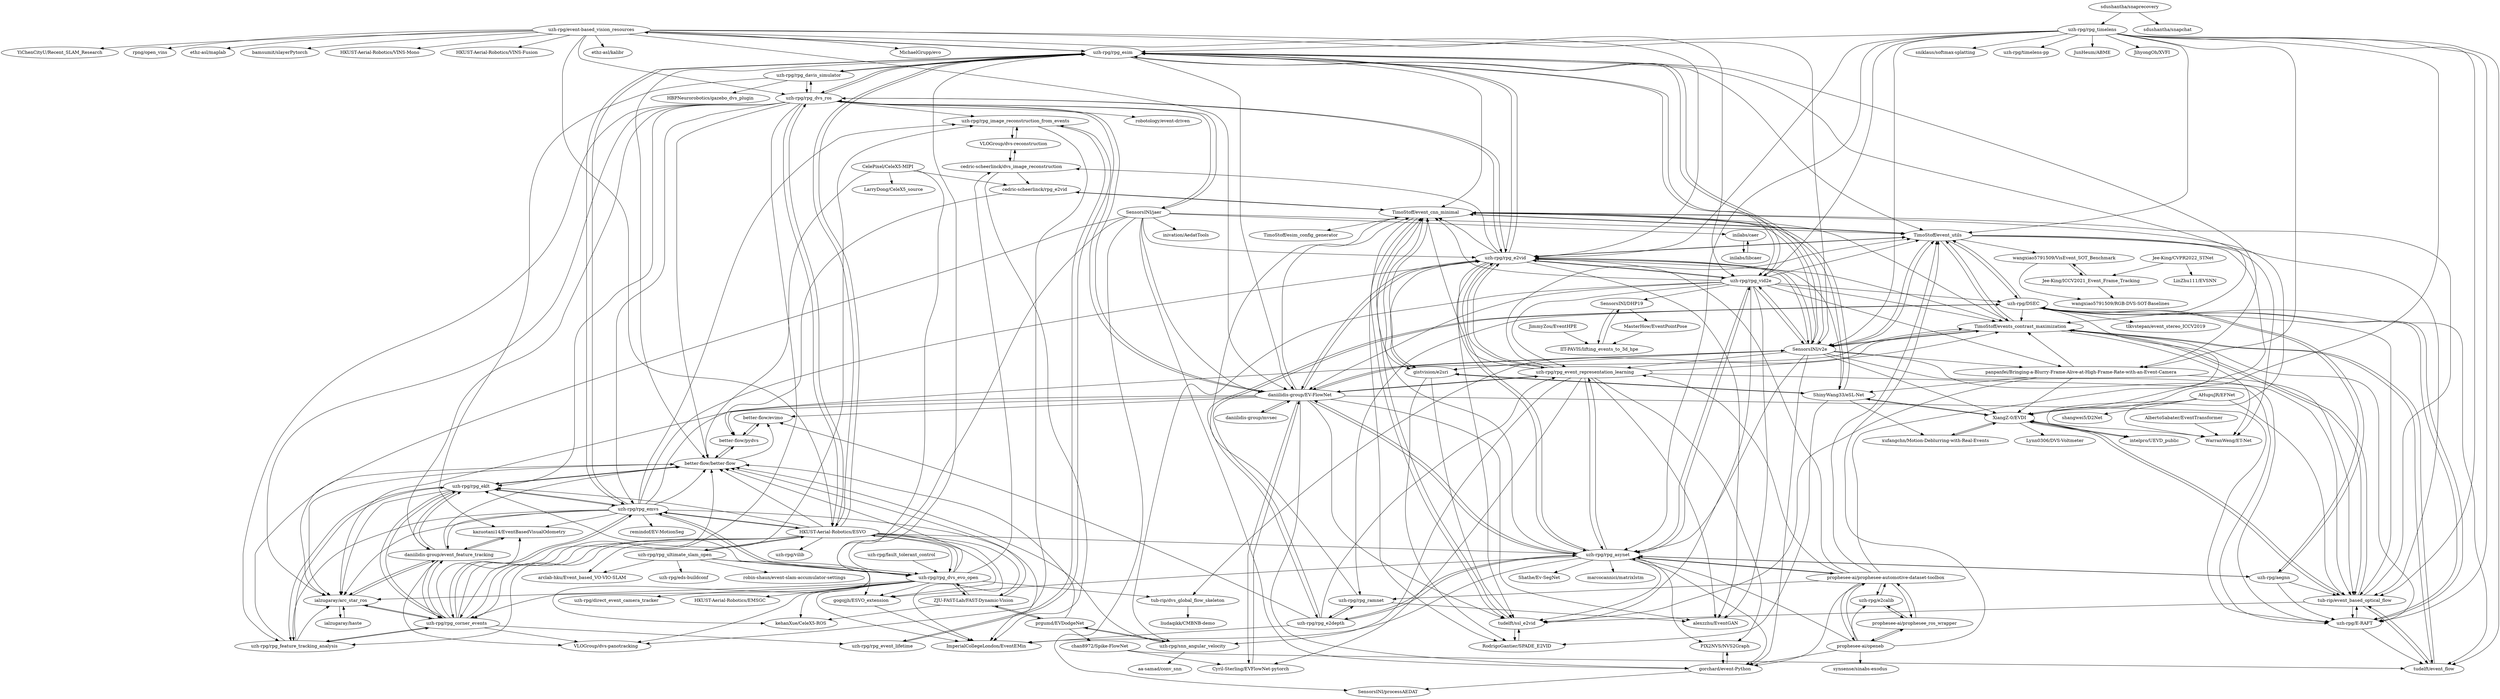 digraph G {
"uzh-rpg/event-based_vision_resources" -> "uzh-rpg/rpg_esim"
"uzh-rpg/event-based_vision_resources" -> "uzh-rpg/rpg_e2vid"
"uzh-rpg/event-based_vision_resources" -> "uzh-rpg/rpg_dvs_ros"
"uzh-rpg/event-based_vision_resources" -> "HKUST-Aerial-Robotics/ESVO"
"uzh-rpg/event-based_vision_resources" -> "ethz-asl/kalibr" ["e"=1]
"uzh-rpg/event-based_vision_resources" -> "uzh-rpg/rpg_vid2e"
"uzh-rpg/event-based_vision_resources" -> "MichaelGrupp/evo" ["e"=1]
"uzh-rpg/event-based_vision_resources" -> "YiChenCityU/Recent_SLAM_Research" ["e"=1]
"uzh-rpg/event-based_vision_resources" -> "rpng/open_vins" ["e"=1]
"uzh-rpg/event-based_vision_resources" -> "ethz-asl/maplab" ["e"=1]
"uzh-rpg/event-based_vision_resources" -> "bamsumit/slayerPytorch" ["e"=1]
"uzh-rpg/event-based_vision_resources" -> "SensorsINI/v2e"
"uzh-rpg/event-based_vision_resources" -> "daniilidis-group/EV-FlowNet"
"uzh-rpg/event-based_vision_resources" -> "HKUST-Aerial-Robotics/VINS-Mono" ["e"=1]
"uzh-rpg/event-based_vision_resources" -> "HKUST-Aerial-Robotics/VINS-Fusion" ["e"=1]
"SensorsINI/v2e" -> "uzh-rpg/rpg_vid2e"
"SensorsINI/v2e" -> "TimoStoff/events_contrast_maximization"
"SensorsINI/v2e" -> "uzh-rpg/rpg_e2vid"
"SensorsINI/v2e" -> "TimoStoff/event_utils"
"SensorsINI/v2e" -> "TimoStoff/event_cnn_minimal"
"SensorsINI/v2e" -> "gorchard/event-Python"
"SensorsINI/v2e" -> "uzh-rpg/rpg_esim"
"SensorsINI/v2e" -> "uzh-rpg/E-RAFT"
"SensorsINI/v2e" -> "uzh-rpg/rpg_asynet"
"SensorsINI/v2e" -> "panpanfei/Bringing-a-Blurry-Frame-Alive-at-High-Frame-Rate-with-an-Event-Camera"
"SensorsINI/v2e" -> "daniilidis-group/EV-FlowNet"
"SensorsINI/v2e" -> "tub-rip/event_based_optical_flow"
"SensorsINI/v2e" -> "XiangZ-0/EVDI"
"SensorsINI/v2e" -> "uzh-rpg/rpg_event_representation_learning"
"SensorsINI/v2e" -> "gistvision/e2sri"
"uzh-rpg/rpg_timelens" -> "uzh-rpg/rpg_vid2e"
"uzh-rpg/rpg_timelens" -> "SensorsINI/v2e"
"uzh-rpg/rpg_timelens" -> "uzh-rpg/rpg_e2vid"
"uzh-rpg/rpg_timelens" -> "sniklaus/softmax-splatting" ["e"=1]
"uzh-rpg/rpg_timelens" -> "uzh-rpg/rpg_esim"
"uzh-rpg/rpg_timelens" -> "TimoStoff/event_utils"
"uzh-rpg/rpg_timelens" -> "tub-rip/event_based_optical_flow"
"uzh-rpg/rpg_timelens" -> "XiangZ-0/EVDI"
"uzh-rpg/rpg_timelens" -> "uzh-rpg/E-RAFT"
"uzh-rpg/rpg_timelens" -> "panpanfei/Bringing-a-Blurry-Frame-Alive-at-High-Frame-Rate-with-an-Event-Camera"
"uzh-rpg/rpg_timelens" -> "uzh-rpg/rpg_asynet"
"uzh-rpg/rpg_timelens" -> "uzh-rpg/timelens-pp"
"uzh-rpg/rpg_timelens" -> "JunHeum/ABME" ["e"=1]
"uzh-rpg/rpg_timelens" -> "JihyongOh/XVFI" ["e"=1]
"uzh-rpg/rpg_timelens" -> "tudelft/event_flow"
"sdushantha/snaprecovery" -> "sdushantha/snapchat"
"sdushantha/snaprecovery" -> "uzh-rpg/rpg_timelens"
"ShinyWang33/eSL-Net" -> "gistvision/e2sri"
"ShinyWang33/eSL-Net" -> "XiangZ-0/EVDI"
"ShinyWang33/eSL-Net" -> "TimoStoff/event_cnn_minimal"
"ShinyWang33/eSL-Net" -> "xufangchn/Motion-Deblurring-with-Real-Events"
"ShinyWang33/eSL-Net" -> "RodrigoGantier/SPADE_E2VID"
"uzh-rpg/fault_tolerant_control" -> "uzh-rpg/rpg_dvs_evo_open"
"uzh-rpg/rpg_asynet" -> "uzh-rpg/rpg_event_representation_learning"
"uzh-rpg/rpg_asynet" -> "daniilidis-group/EV-FlowNet"
"uzh-rpg/rpg_asynet" -> "prophesee-ai/prophesee-automotive-dataset-toolbox"
"uzh-rpg/rpg_asynet" -> "TimoStoff/event_cnn_minimal"
"uzh-rpg/rpg_asynet" -> "uzh-rpg/rpg_e2vid"
"uzh-rpg/rpg_asynet" -> "uzh-rpg/rpg_vid2e"
"uzh-rpg/rpg_asynet" -> "Shathe/Ev-SegNet"
"uzh-rpg/rpg_asynet" -> "uzh-rpg/rpg_e2depth"
"uzh-rpg/rpg_asynet" -> "uzh-rpg/aegnn"
"uzh-rpg/rpg_asynet" -> "ImperialCollegeLondon/EventEMin"
"uzh-rpg/rpg_asynet" -> "PIX2NVS/NVS2Graph"
"uzh-rpg/rpg_asynet" -> "marcocannici/matrixlstm"
"uzh-rpg/rpg_asynet" -> "tudelft/ssl_e2vid"
"uzh-rpg/rpg_asynet" -> "gogojjh/ESVO_extension"
"uzh-rpg/rpg_asynet" -> "gorchard/event-Python"
"AHupuJR/EFNet" -> "XiangZ-0/EVDI"
"AHupuJR/EFNet" -> "intelpro/UEVD_public"
"AHupuJR/EFNet" -> "shangwei5/D2Net"
"AHupuJR/EFNet" -> "tub-rip/event_based_optical_flow"
"Cyril-Sterling/EVFlowNet-pytorch" -> "daniilidis-group/EV-FlowNet"
"XiangZ-0/EVDI" -> "intelpro/UEVD_public"
"XiangZ-0/EVDI" -> "xufangchn/Motion-Deblurring-with-Real-Events"
"XiangZ-0/EVDI" -> "tub-rip/event_based_optical_flow"
"XiangZ-0/EVDI" -> "Lynn0306/DVS-Voltmeter"
"XiangZ-0/EVDI" -> "ShinyWang33/eSL-Net"
"XiangZ-0/EVDI" -> "WarranWeng/ET-Net"
"intelpro/UEVD_public" -> "XiangZ-0/EVDI"
"tub-rip/event_based_optical_flow" -> "XiangZ-0/EVDI"
"tub-rip/event_based_optical_flow" -> "TimoStoff/events_contrast_maximization"
"tub-rip/event_based_optical_flow" -> "uzh-rpg/E-RAFT"
"tub-rip/event_based_optical_flow" -> "tudelft/event_flow"
"tub-rip/event_based_optical_flow" -> "TimoStoff/event_cnn_minimal"
"tub-rip/event_based_optical_flow" -> "tudelft/ssl_e2vid"
"HKUST-Aerial-Robotics/ESVO" -> "uzh-rpg/rpg_dvs_evo_open"
"HKUST-Aerial-Robotics/ESVO" -> "uzh-rpg/rpg_emvs"
"HKUST-Aerial-Robotics/ESVO" -> "better-flow/better-flow"
"HKUST-Aerial-Robotics/ESVO" -> "uzh-rpg/rpg_eklt"
"HKUST-Aerial-Robotics/ESVO" -> "uzh-rpg/rpg_ultimate_slam_open"
"HKUST-Aerial-Robotics/ESVO" -> "gogojjh/ESVO_extension"
"HKUST-Aerial-Robotics/ESVO" -> "uzh-rpg/rpg_dvs_ros"
"HKUST-Aerial-Robotics/ESVO" -> "uzh-rpg/rpg_corner_events"
"HKUST-Aerial-Robotics/ESVO" -> "uzh-rpg/rpg_esim"
"HKUST-Aerial-Robotics/ESVO" -> "ImperialCollegeLondon/EventEMin"
"HKUST-Aerial-Robotics/ESVO" -> "arclab-hku/Event_based_VO-VIO-SLAM"
"HKUST-Aerial-Robotics/ESVO" -> "uzh-rpg/rpg_asynet"
"HKUST-Aerial-Robotics/ESVO" -> "ZJU-FAST-Lab/FAST-Dynamic-Vision"
"HKUST-Aerial-Robotics/ESVO" -> "uzh-rpg/rpg_feature_tracking_analysis"
"HKUST-Aerial-Robotics/ESVO" -> "uzh-rpg/vilib" ["e"=1]
"prgumd/EVDodgeNet" -> "ZJU-FAST-Lab/FAST-Dynamic-Vision"
"prgumd/EVDodgeNet" -> "uzh-rpg/snn_angular_velocity"
"prgumd/EVDodgeNet" -> "better-flow/better-flow"
"prgumd/EVDodgeNet" -> "chan8972/Spike-FlowNet"
"uzh-rpg/rpg_ultimate_slam_open" -> "HKUST-Aerial-Robotics/ESVO"
"uzh-rpg/rpg_ultimate_slam_open" -> "robin-shaun/event-slam-accumulator-settings"
"uzh-rpg/rpg_ultimate_slam_open" -> "uzh-rpg/rpg_dvs_evo_open"
"uzh-rpg/rpg_ultimate_slam_open" -> "arclab-hku/Event_based_VO-VIO-SLAM"
"uzh-rpg/rpg_ultimate_slam_open" -> "uzh-rpg/eds-buildconf"
"uzh-rpg/rpg_ultimate_slam_open" -> "gogojjh/ESVO_extension"
"uzh-rpg/rpg_dvs_ros" -> "uzh-rpg/rpg_esim"
"uzh-rpg/rpg_dvs_ros" -> "uzh-rpg/rpg_davis_simulator"
"uzh-rpg/rpg_dvs_ros" -> "daniilidis-group/EV-FlowNet"
"uzh-rpg/rpg_dvs_ros" -> "uzh-rpg/rpg_e2vid"
"uzh-rpg/rpg_dvs_ros" -> "SensorsINI/jaer"
"uzh-rpg/rpg_dvs_ros" -> "uzh-rpg/rpg_corner_events"
"uzh-rpg/rpg_dvs_ros" -> "uzh-rpg/rpg_feature_tracking_analysis"
"uzh-rpg/rpg_dvs_ros" -> "HKUST-Aerial-Robotics/ESVO"
"uzh-rpg/rpg_dvs_ros" -> "ialzugaray/arc_star_ros"
"uzh-rpg/rpg_dvs_ros" -> "uzh-rpg/rpg_emvs"
"uzh-rpg/rpg_dvs_ros" -> "daniilidis-group/event_feature_tracking"
"uzh-rpg/rpg_dvs_ros" -> "robotology/event-driven"
"uzh-rpg/rpg_dvs_ros" -> "uzh-rpg/rpg_eklt"
"uzh-rpg/rpg_dvs_ros" -> "better-flow/better-flow"
"uzh-rpg/rpg_dvs_ros" -> "uzh-rpg/rpg_image_reconstruction_from_events"
"better-flow/pydvs" -> "better-flow/better-flow"
"better-flow/pydvs" -> "better-flow/evimo"
"better-flow/better-flow" -> "better-flow/pydvs"
"better-flow/better-flow" -> "ialzugaray/arc_star_ros"
"better-flow/better-flow" -> "better-flow/evimo"
"better-flow/better-flow" -> "uzh-rpg/rpg_eklt"
"uzh-rpg/rpg_dvs_evo_open" -> "HKUST-Aerial-Robotics/ESVO"
"uzh-rpg/rpg_dvs_evo_open" -> "better-flow/better-flow"
"uzh-rpg/rpg_dvs_evo_open" -> "gogojjh/ESVO_extension"
"uzh-rpg/rpg_dvs_evo_open" -> "ImperialCollegeLondon/EventEMin"
"uzh-rpg/rpg_dvs_evo_open" -> "ZJU-FAST-Lab/FAST-Dynamic-Vision"
"uzh-rpg/rpg_dvs_evo_open" -> "uzh-rpg/rpg_emvs"
"uzh-rpg/rpg_dvs_evo_open" -> "kehanXue/CeleX5-ROS"
"uzh-rpg/rpg_dvs_evo_open" -> "uzh-rpg/rpg_eklt"
"uzh-rpg/rpg_dvs_evo_open" -> "HKUST-Aerial-Robotics/EMSGC"
"uzh-rpg/rpg_dvs_evo_open" -> "uzh-rpg/direct_event_camera_tracker"
"uzh-rpg/rpg_dvs_evo_open" -> "tub-rip/dvs_global_flow_skeleton"
"uzh-rpg/rpg_dvs_evo_open" -> "ialzugaray/arc_star_ros"
"uzh-rpg/rpg_dvs_evo_open" -> "VLOGroup/dvs-panotracking"
"uzh-rpg/rpg_dvs_evo_open" -> "cedric-scheerlinck/dvs_image_reconstruction"
"tudelft/ssl_e2vid" -> "RodrigoGantier/SPADE_E2VID"
"tudelft/ssl_e2vid" -> "TimoStoff/event_cnn_minimal"
"uzh-rpg/rpg_e2vid" -> "uzh-rpg/rpg_esim"
"uzh-rpg/rpg_e2vid" -> "uzh-rpg/rpg_vid2e"
"uzh-rpg/rpg_e2vid" -> "SensorsINI/v2e"
"uzh-rpg/rpg_e2vid" -> "TimoStoff/event_cnn_minimal"
"uzh-rpg/rpg_e2vid" -> "daniilidis-group/EV-FlowNet"
"uzh-rpg/rpg_e2vid" -> "uzh-rpg/rpg_event_representation_learning"
"uzh-rpg/rpg_e2vid" -> "uzh-rpg/rpg_asynet"
"uzh-rpg/rpg_e2vid" -> "TimoStoff/event_utils"
"uzh-rpg/rpg_e2vid" -> "uzh-rpg/rpg_dvs_ros"
"uzh-rpg/rpg_e2vid" -> "gistvision/e2sri"
"uzh-rpg/rpg_e2vid" -> "ShinyWang33/eSL-Net"
"uzh-rpg/rpg_e2vid" -> "cedric-scheerlinck/dvs_image_reconstruction"
"uzh-rpg/rpg_e2vid" -> "alexzzhu/EventGAN"
"uzh-rpg/rpg_e2vid" -> "TimoStoff/events_contrast_maximization"
"uzh-rpg/rpg_e2vid" -> "tudelft/ssl_e2vid"
"ialzugaray/arc_star_ros" -> "uzh-rpg/rpg_corner_events"
"ialzugaray/arc_star_ros" -> "ialzugaray/haste"
"ialzugaray/arc_star_ros" -> "daniilidis-group/event_feature_tracking"
"uzh-rpg/rpg_corner_events" -> "ialzugaray/arc_star_ros"
"uzh-rpg/rpg_corner_events" -> "daniilidis-group/event_feature_tracking"
"uzh-rpg/rpg_corner_events" -> "uzh-rpg/rpg_feature_tracking_analysis"
"uzh-rpg/rpg_corner_events" -> "better-flow/better-flow"
"uzh-rpg/rpg_corner_events" -> "uzh-rpg/rpg_event_lifetime"
"uzh-rpg/rpg_corner_events" -> "uzh-rpg/rpg_emvs"
"uzh-rpg/rpg_corner_events" -> "VLOGroup/dvs-panotracking"
"uzh-rpg/rpg_corner_events" -> "uzh-rpg/rpg_eklt"
"uzh-rpg/rpg_corner_events" -> "uzh-rpg/rpg_image_reconstruction_from_events"
"uzh-rpg/rpg_corner_events" -> "kazuotani14/EventBasedVisualOdometry"
"uzh-rpg/rpg_esim" -> "uzh-rpg/rpg_e2vid"
"uzh-rpg/rpg_esim" -> "uzh-rpg/rpg_vid2e"
"uzh-rpg/rpg_esim" -> "uzh-rpg/rpg_dvs_ros"
"uzh-rpg/rpg_esim" -> "uzh-rpg/event-based_vision_resources"
"uzh-rpg/rpg_esim" -> "uzh-rpg/rpg_emvs"
"uzh-rpg/rpg_esim" -> "SensorsINI/v2e"
"uzh-rpg/rpg_esim" -> "daniilidis-group/EV-FlowNet"
"uzh-rpg/rpg_esim" -> "uzh-rpg/rpg_davis_simulator"
"uzh-rpg/rpg_esim" -> "TimoStoff/event_cnn_minimal"
"uzh-rpg/rpg_esim" -> "HKUST-Aerial-Robotics/ESVO"
"uzh-rpg/rpg_esim" -> "better-flow/better-flow"
"uzh-rpg/rpg_esim" -> "TimoStoff/event_utils"
"uzh-rpg/rpg_esim" -> "TimoStoff/events_contrast_maximization"
"uzh-rpg/rpg_esim" -> "panpanfei/Bringing-a-Blurry-Frame-Alive-at-High-Frame-Rate-with-an-Event-Camera"
"uzh-rpg/rpg_esim" -> "uzh-rpg/rpg_dvs_evo_open"
"TimoStoff/events_contrast_maximization" -> "TimoStoff/event_utils"
"TimoStoff/events_contrast_maximization" -> "tub-rip/event_based_optical_flow"
"TimoStoff/events_contrast_maximization" -> "WarranWeng/ET-Net"
"TimoStoff/events_contrast_maximization" -> "TimoStoff/event_cnn_minimal"
"TimoStoff/events_contrast_maximization" -> "tudelft/event_flow"
"TimoStoff/events_contrast_maximization" -> "tub-rip/dvs_global_flow_skeleton"
"TimoStoff/events_contrast_maximization" -> "SensorsINI/v2e"
"TimoStoff/events_contrast_maximization" -> "uzh-rpg/E-RAFT"
"chan8972/Spike-FlowNet" -> "tudelft/event_flow"
"chan8972/Spike-FlowNet" -> "Cyril-Sterling/EVFlowNet-pytorch"
"daniilidis-group/event_feature_tracking" -> "ialzugaray/arc_star_ros"
"daniilidis-group/event_feature_tracking" -> "uzh-rpg/rpg_corner_events"
"daniilidis-group/event_feature_tracking" -> "VLOGroup/dvs-panotracking"
"daniilidis-group/event_feature_tracking" -> "kazuotani14/EventBasedVisualOdometry"
"daniilidis-group/event_feature_tracking" -> "uzh-rpg/rpg_eklt"
"daniilidis-group/event_feature_tracking" -> "better-flow/better-flow"
"uzh-rpg/DSEC" -> "uzh-rpg/E-RAFT"
"uzh-rpg/DSEC" -> "TimoStoff/event_utils"
"uzh-rpg/DSEC" -> "TimoStoff/events_contrast_maximization"
"uzh-rpg/DSEC" -> "uzh-rpg/rpg_ramnet"
"uzh-rpg/DSEC" -> "tudelft/event_flow"
"uzh-rpg/DSEC" -> "uzh-rpg/rpg_e2depth"
"uzh-rpg/DSEC" -> "tub-rip/event_based_optical_flow"
"uzh-rpg/DSEC" -> "uzh-rpg/aegnn"
"uzh-rpg/DSEC" -> "tlkvstepan/event_stereo_ICCV2019"
"uzh-rpg/rpg_e2depth" -> "uzh-rpg/rpg_ramnet"
"uzh-rpg/rpg_e2depth" -> "uzh-rpg/rpg_asynet"
"uzh-rpg/rpg_e2depth" -> "uzh-rpg/DSEC"
"uzh-rpg/rpg_e2depth" -> "ImperialCollegeLondon/EventEMin"
"uzh-rpg/rpg_e2depth" -> "uzh-rpg/rpg_event_representation_learning"
"uzh-rpg/rpg_e2depth" -> "better-flow/evimo"
"uzh-rpg/rpg_feature_tracking_analysis" -> "uzh-rpg/rpg_eklt"
"uzh-rpg/rpg_feature_tracking_analysis" -> "ialzugaray/arc_star_ros"
"uzh-rpg/rpg_feature_tracking_analysis" -> "uzh-rpg/rpg_corner_events"
"uzh-rpg/rpg_feature_tracking_analysis" -> "better-flow/better-flow"
"uzh-rpg/rpg_image_reconstruction_from_events" -> "uzh-rpg/rpg_event_lifetime"
"uzh-rpg/rpg_image_reconstruction_from_events" -> "VLOGroup/dvs-reconstruction"
"uzh-rpg/rpg_image_reconstruction_from_events" -> "VLOGroup/dvs-panotracking"
"SensorsINI/jaer" -> "gorchard/event-Python"
"SensorsINI/jaer" -> "uzh-rpg/rpg_dvs_ros"
"SensorsINI/jaer" -> "daniilidis-group/EV-FlowNet"
"SensorsINI/jaer" -> "TimoStoff/event_utils"
"SensorsINI/jaer" -> "uzh-rpg/rpg_corner_events"
"SensorsINI/jaer" -> "uzh-rpg/rpg_e2vid"
"SensorsINI/jaer" -> "SensorsINI/processAEDAT"
"SensorsINI/jaer" -> "inivation/AedatTools"
"SensorsINI/jaer" -> "ialzugaray/arc_star_ros"
"SensorsINI/jaer" -> "inilabs/caer"
"cedric-scheerlinck/dvs_image_reconstruction" -> "VLOGroup/dvs-reconstruction"
"cedric-scheerlinck/dvs_image_reconstruction" -> "ImperialCollegeLondon/EventEMin"
"cedric-scheerlinck/dvs_image_reconstruction" -> "cedric-scheerlinck/rpg_e2vid"
"cedric-scheerlinck/rpg_e2vid" -> "TimoStoff/event_cnn_minimal"
"cedric-scheerlinck/rpg_e2vid" -> "better-flow/pydvs"
"daniilidis-group/EV-FlowNet" -> "daniilidis-group/mvsec"
"daniilidis-group/EV-FlowNet" -> "Cyril-Sterling/EVFlowNet-pytorch"
"daniilidis-group/EV-FlowNet" -> "uzh-rpg/rpg_event_representation_learning"
"daniilidis-group/EV-FlowNet" -> "uzh-rpg/rpg_asynet"
"daniilidis-group/EV-FlowNet" -> "uzh-rpg/rpg_e2vid"
"daniilidis-group/EV-FlowNet" -> "uzh-rpg/E-RAFT"
"daniilidis-group/EV-FlowNet" -> "gorchard/event-Python"
"daniilidis-group/EV-FlowNet" -> "TimoStoff/event_cnn_minimal"
"daniilidis-group/EV-FlowNet" -> "ialzugaray/arc_star_ros"
"daniilidis-group/EV-FlowNet" -> "uzh-rpg/rpg_dvs_ros"
"daniilidis-group/EV-FlowNet" -> "better-flow/pydvs"
"daniilidis-group/EV-FlowNet" -> "better-flow/evimo"
"daniilidis-group/EV-FlowNet" -> "tudelft/ssl_e2vid"
"daniilidis-group/EV-FlowNet" -> "alexzzhu/EventGAN"
"daniilidis-group/EV-FlowNet" -> "SensorsINI/v2e"
"gistvision/e2sri" -> "ShinyWang33/eSL-Net"
"gistvision/e2sri" -> "TimoStoff/event_cnn_minimal"
"gistvision/e2sri" -> "RodrigoGantier/SPADE_E2VID"
"gistvision/e2sri" -> "tudelft/ssl_e2vid"
"gorchard/event-Python" -> "PIX2NVS/NVS2Graph"
"gorchard/event-Python" -> "SensorsINI/processAEDAT"
"prophesee-ai/prophesee-automotive-dataset-toolbox" -> "uzh-rpg/rpg_asynet"
"prophesee-ai/prophesee-automotive-dataset-toolbox" -> "prophesee-ai/openeb"
"prophesee-ai/prophesee-automotive-dataset-toolbox" -> "gorchard/event-Python"
"prophesee-ai/prophesee-automotive-dataset-toolbox" -> "uzh-rpg/rpg_event_representation_learning"
"prophesee-ai/prophesee-automotive-dataset-toolbox" -> "prophesee-ai/prophesee_ros_wrapper"
"prophesee-ai/prophesee-automotive-dataset-toolbox" -> "uzh-rpg/e2calib"
"prophesee-ai/prophesee-automotive-dataset-toolbox" -> "uzh-rpg/DSEC"
"prophesee-ai/prophesee-automotive-dataset-toolbox" -> "uzh-rpg/rpg_ramnet"
"prophesee-ai/prophesee-automotive-dataset-toolbox" -> "uzh-rpg/rpg_e2vid"
"prophesee-ai/prophesee-automotive-dataset-toolbox" -> "TimoStoff/event_utils"
"uzh-rpg/rpg_ramnet" -> "uzh-rpg/rpg_e2depth"
"uzh-rpg/rpg_ramnet" -> "alexzzhu/EventGAN"
"uzh-rpg/rpg_ramnet" -> "TimoStoff/event_cnn_minimal"
"Jee-King/CVPR2022_STNet" -> "Jee-King/ICCV2021_Event_Frame_Tracking"
"Jee-King/CVPR2022_STNet" -> "LinZhu111/EVSNN"
"PIX2NVS/NVS2Graph" -> "gorchard/event-Python"
"TimoStoff/event_cnn_minimal" -> "gistvision/e2sri"
"TimoStoff/event_cnn_minimal" -> "RodrigoGantier/SPADE_E2VID"
"TimoStoff/event_cnn_minimal" -> "TimoStoff/esim_config_generator"
"TimoStoff/event_cnn_minimal" -> "tudelft/ssl_e2vid"
"TimoStoff/event_cnn_minimal" -> "cedric-scheerlinck/rpg_e2vid"
"TimoStoff/event_cnn_minimal" -> "TimoStoff/event_utils"
"TimoStoff/event_cnn_minimal" -> "ShinyWang33/eSL-Net"
"TimoStoff/event_cnn_minimal" -> "WarranWeng/ET-Net"
"prophesee-ai/openeb" -> "prophesee-ai/prophesee-automotive-dataset-toolbox"
"prophesee-ai/openeb" -> "prophesee-ai/prophesee_ros_wrapper"
"prophesee-ai/openeb" -> "TimoStoff/event_utils"
"prophesee-ai/openeb" -> "gorchard/event-Python"
"prophesee-ai/openeb" -> "synsense/sinabs-exodus" ["e"=1]
"prophesee-ai/openeb" -> "uzh-rpg/e2calib"
"prophesee-ai/openeb" -> "uzh-rpg/rpg_asynet"
"tudelft/event_flow" -> "TimoStoff/events_contrast_maximization"
"tudelft/event_flow" -> "tub-rip/event_based_optical_flow"
"uzh-rpg/e2calib" -> "prophesee-ai/prophesee_ros_wrapper"
"uzh-rpg/e2calib" -> "prophesee-ai/prophesee-automotive-dataset-toolbox"
"uzh-rpg/rpg_event_representation_learning" -> "uzh-rpg/rpg_asynet"
"uzh-rpg/rpg_event_representation_learning" -> "daniilidis-group/EV-FlowNet"
"uzh-rpg/rpg_event_representation_learning" -> "uzh-rpg/rpg_e2vid"
"uzh-rpg/rpg_event_representation_learning" -> "TimoStoff/events_contrast_maximization"
"uzh-rpg/rpg_event_representation_learning" -> "PIX2NVS/NVS2Graph"
"uzh-rpg/rpg_event_representation_learning" -> "alexzzhu/EventGAN"
"uzh-rpg/rpg_event_representation_learning" -> "TimoStoff/event_utils"
"uzh-rpg/rpg_event_representation_learning" -> "Cyril-Sterling/EVFlowNet-pytorch"
"uzh-rpg/rpg_event_representation_learning" -> "uzh-rpg/E-RAFT"
"uzh-rpg/rpg_event_representation_learning" -> "TimoStoff/event_cnn_minimal"
"uzh-rpg/rpg_event_representation_learning" -> "uzh-rpg/snn_angular_velocity"
"uzh-rpg/rpg_vid2e" -> "uzh-rpg/rpg_e2vid"
"uzh-rpg/rpg_vid2e" -> "uzh-rpg/rpg_esim"
"uzh-rpg/rpg_vid2e" -> "SensorsINI/v2e"
"uzh-rpg/rpg_vid2e" -> "uzh-rpg/rpg_asynet"
"uzh-rpg/rpg_vid2e" -> "TimoStoff/event_cnn_minimal"
"uzh-rpg/rpg_vid2e" -> "uzh-rpg/rpg_event_representation_learning"
"uzh-rpg/rpg_vid2e" -> "TimoStoff/events_contrast_maximization"
"uzh-rpg/rpg_vid2e" -> "alexzzhu/EventGAN"
"uzh-rpg/rpg_vid2e" -> "TimoStoff/event_utils"
"uzh-rpg/rpg_vid2e" -> "panpanfei/Bringing-a-Blurry-Frame-Alive-at-High-Frame-Rate-with-an-Event-Camera"
"uzh-rpg/rpg_vid2e" -> "uzh-rpg/DSEC"
"uzh-rpg/rpg_vid2e" -> "uzh-rpg/snn_angular_velocity"
"uzh-rpg/rpg_vid2e" -> "daniilidis-group/EV-FlowNet"
"uzh-rpg/rpg_vid2e" -> "SensorsINI/DHP19"
"uzh-rpg/rpg_vid2e" -> "tudelft/ssl_e2vid"
"ZJU-FAST-Lab/FAST-Dynamic-Vision" -> "better-flow/better-flow"
"ZJU-FAST-Lab/FAST-Dynamic-Vision" -> "kehanXue/CeleX5-ROS"
"ZJU-FAST-Lab/FAST-Dynamic-Vision" -> "prgumd/EVDodgeNet"
"ZJU-FAST-Lab/FAST-Dynamic-Vision" -> "uzh-rpg/rpg_dvs_evo_open"
"CelePixel/CeleX5-MIPI" -> "kehanXue/CeleX5-ROS"
"CelePixel/CeleX5-MIPI" -> "LarryDong/CeleX5_source"
"CelePixel/CeleX5-MIPI" -> "cedric-scheerlinck/rpg_e2vid"
"CelePixel/CeleX5-MIPI" -> "better-flow/better-flow"
"IIT-PAVIS/lifting_events_to_3d_hpe" -> "SensorsINI/DHP19"
"SensorsINI/DHP19" -> "IIT-PAVIS/lifting_events_to_3d_hpe"
"SensorsINI/DHP19" -> "MasterHow/EventPointPose"
"TimoStoff/event_utils" -> "TimoStoff/events_contrast_maximization"
"TimoStoff/event_utils" -> "TimoStoff/event_cnn_minimal"
"TimoStoff/event_utils" -> "tub-rip/event_based_optical_flow"
"TimoStoff/event_utils" -> "uzh-rpg/DSEC"
"TimoStoff/event_utils" -> "SensorsINI/v2e"
"TimoStoff/event_utils" -> "WarranWeng/ET-Net"
"TimoStoff/event_utils" -> "wangxiao5791509/VisEvent_SOT_Benchmark"
"TimoStoff/event_utils" -> "uzh-rpg/rpg_e2vid"
"TimoStoff/event_utils" -> "XiangZ-0/EVDI"
"ialzugaray/haste" -> "ialzugaray/arc_star_ros"
"uzh-rpg/aegnn" -> "uzh-rpg/E-RAFT"
"uzh-rpg/aegnn" -> "uzh-rpg/rpg_asynet"
"uzh-rpg/aegnn" -> "tub-rip/event_based_optical_flow"
"uzh-rpg/aegnn" -> "uzh-rpg/DSEC"
"xufangchn/Motion-Deblurring-with-Real-Events" -> "XiangZ-0/EVDI"
"uzh-rpg/rpg_davis_simulator" -> "uzh-rpg/rpg_dvs_ros"
"uzh-rpg/rpg_davis_simulator" -> "kazuotani14/EventBasedVisualOdometry"
"uzh-rpg/rpg_davis_simulator" -> "uzh-rpg/rpg_esim"
"uzh-rpg/rpg_davis_simulator" -> "HBPNeurorobotics/gazebo_dvs_plugin"
"uzh-rpg/rpg_eklt" -> "uzh-rpg/rpg_feature_tracking_analysis"
"uzh-rpg/rpg_eklt" -> "uzh-rpg/rpg_emvs"
"uzh-rpg/rpg_eklt" -> "ialzugaray/arc_star_ros"
"uzh-rpg/rpg_eklt" -> "better-flow/better-flow"
"uzh-rpg/rpg_eklt" -> "uzh-rpg/rpg_corner_events"
"uzh-rpg/rpg_eklt" -> "daniilidis-group/event_feature_tracking"
"better-flow/evimo" -> "better-flow/pydvs"
"panpanfei/Bringing-a-Blurry-Frame-Alive-at-High-Frame-Rate-with-an-Event-Camera" -> "TimoStoff/events_contrast_maximization"
"panpanfei/Bringing-a-Blurry-Frame-Alive-at-High-Frame-Rate-with-an-Event-Camera" -> "tub-rip/event_based_optical_flow"
"panpanfei/Bringing-a-Blurry-Frame-Alive-at-High-Frame-Rate-with-an-Event-Camera" -> "ShinyWang33/eSL-Net"
"panpanfei/Bringing-a-Blurry-Frame-Alive-at-High-Frame-Rate-with-an-Event-Camera" -> "XiangZ-0/EVDI"
"panpanfei/Bringing-a-Blurry-Frame-Alive-at-High-Frame-Rate-with-an-Event-Camera" -> "tudelft/ssl_e2vid"
"uzh-rpg/rpg_emvs" -> "uzh-rpg/rpg_eklt"
"uzh-rpg/rpg_emvs" -> "uzh-rpg/rpg_corner_events"
"uzh-rpg/rpg_emvs" -> "ialzugaray/arc_star_ros"
"uzh-rpg/rpg_emvs" -> "ImperialCollegeLondon/EventEMin"
"uzh-rpg/rpg_emvs" -> "kazuotani14/EventBasedVisualOdometry"
"uzh-rpg/rpg_emvs" -> "better-flow/better-flow"
"uzh-rpg/rpg_emvs" -> "remindof/EV-MotionSeg"
"uzh-rpg/rpg_emvs" -> "uzh-rpg/rpg_esim"
"uzh-rpg/rpg_emvs" -> "uzh-rpg/rpg_dvs_evo_open"
"uzh-rpg/rpg_emvs" -> "uzh-rpg/rpg_feature_tracking_analysis"
"uzh-rpg/rpg_emvs" -> "HKUST-Aerial-Robotics/ESVO"
"uzh-rpg/rpg_emvs" -> "uzh-rpg/rpg_image_reconstruction_from_events"
"uzh-rpg/rpg_emvs" -> "TimoStoff/events_contrast_maximization"
"uzh-rpg/rpg_emvs" -> "daniilidis-group/event_feature_tracking"
"uzh-rpg/rpg_emvs" -> "uzh-rpg/rpg_e2vid"
"prophesee-ai/prophesee_ros_wrapper" -> "uzh-rpg/e2calib"
"prophesee-ai/prophesee_ros_wrapper" -> "prophesee-ai/prophesee-automotive-dataset-toolbox"
"prophesee-ai/prophesee_ros_wrapper" -> "prophesee-ai/openeb"
"JimmyZou/EventHPE" -> "IIT-PAVIS/lifting_events_to_3d_hpe"
"uzh-rpg/E-RAFT" -> "tub-rip/event_based_optical_flow"
"uzh-rpg/E-RAFT" -> "uzh-rpg/DSEC"
"uzh-rpg/E-RAFT" -> "tudelft/event_flow"
"Jee-King/ICCV2021_Event_Frame_Tracking" -> "wangxiao5791509/RGB-DVS-SOT-Baselines"
"Jee-King/ICCV2021_Event_Frame_Tracking" -> "wangxiao5791509/VisEvent_SOT_Benchmark"
"uzh-rpg/rpg_event_lifetime" -> "uzh-rpg/rpg_image_reconstruction_from_events"
"wangxiao5791509/VisEvent_SOT_Benchmark" -> "Jee-King/ICCV2021_Event_Frame_Tracking"
"wangxiao5791509/VisEvent_SOT_Benchmark" -> "wangxiao5791509/RGB-DVS-SOT-Baselines"
"RodrigoGantier/SPADE_E2VID" -> "tudelft/ssl_e2vid"
"VLOGroup/dvs-reconstruction" -> "cedric-scheerlinck/dvs_image_reconstruction"
"VLOGroup/dvs-reconstruction" -> "uzh-rpg/rpg_image_reconstruction_from_events"
"gogojjh/ESVO_extension" -> "ImperialCollegeLondon/EventEMin"
"kazuotani14/EventBasedVisualOdometry" -> "daniilidis-group/event_feature_tracking"
"uzh-rpg/snn_angular_velocity" -> "better-flow/better-flow"
"uzh-rpg/snn_angular_velocity" -> "prgumd/EVDodgeNet"
"uzh-rpg/snn_angular_velocity" -> "aa-samad/conv_snn" ["e"=1]
"MasterHow/EventPointPose" -> "IIT-PAVIS/lifting_events_to_3d_hpe"
"daniilidis-group/mvsec" -> "daniilidis-group/EV-FlowNet"
"AlbertoSabater/EventTransformer" -> "WarranWeng/ET-Net"
"tub-rip/dvs_global_flow_skeleton" -> "liudaqikk/CMBNB-demo"
"inilabs/caer" -> "inilabs/libcaer"
"inilabs/libcaer" -> "inilabs/caer"
"uzh-rpg/event-based_vision_resources" ["l"="30.84,42.365"]
"uzh-rpg/rpg_esim" ["l"="30.905,42.375"]
"uzh-rpg/rpg_e2vid" ["l"="30.891,42.375"]
"uzh-rpg/rpg_dvs_ros" ["l"="30.932,42.363"]
"HKUST-Aerial-Robotics/ESVO" ["l"="30.934,42.343"]
"ethz-asl/kalibr" ["l"="30.36,43.087"]
"uzh-rpg/rpg_vid2e" ["l"="30.869,42.372"]
"MichaelGrupp/evo" ["l"="30.388,43.114"]
"YiChenCityU/Recent_SLAM_Research" ["l"="30.38,43.127"]
"rpng/open_vins" ["l"="30.464,43.139"]
"ethz-asl/maplab" ["l"="30.393,43.089"]
"bamsumit/slayerPytorch" ["l"="29.12,37.96"]
"SensorsINI/v2e" ["l"="30.875,42.381"]
"daniilidis-group/EV-FlowNet" ["l"="30.899,42.362"]
"HKUST-Aerial-Robotics/VINS-Mono" ["l"="30.339,43.087"]
"HKUST-Aerial-Robotics/VINS-Fusion" ["l"="30.359,43.119"]
"TimoStoff/events_contrast_maximization" ["l"="30.884,42.387"]
"TimoStoff/event_utils" ["l"="30.864,42.384"]
"TimoStoff/event_cnn_minimal" ["l"="30.893,42.39"]
"gorchard/event-Python" ["l"="30.88,42.344"]
"uzh-rpg/E-RAFT" ["l"="30.856,42.378"]
"uzh-rpg/rpg_asynet" ["l"="30.879,42.353"]
"panpanfei/Bringing-a-Blurry-Frame-Alive-at-High-Frame-Rate-with-an-Event-Camera" ["l"="30.868,42.401"]
"tub-rip/event_based_optical_flow" ["l"="30.857,42.395"]
"XiangZ-0/EVDI" ["l"="30.856,42.413"]
"uzh-rpg/rpg_event_representation_learning" ["l"="30.883,42.364"]
"gistvision/e2sri" ["l"="30.895,42.401"]
"uzh-rpg/rpg_timelens" ["l"="30.839,42.393"]
"sniklaus/softmax-splatting" ["l"="-29.991,-18.845"]
"uzh-rpg/timelens-pp" ["l"="30.809,42.398"]
"JunHeum/ABME" ["l"="-29.984,-18.879"]
"JihyongOh/XVFI" ["l"="-29.97,-18.864"]
"tudelft/event_flow" ["l"="30.871,42.394"]
"sdushantha/snaprecovery" ["l"="30.76,42.403"]
"sdushantha/snapchat" ["l"="30.725,42.409"]
"ShinyWang33/eSL-Net" ["l"="30.881,42.408"]
"xufangchn/Motion-Deblurring-with-Real-Events" ["l"="30.867,42.427"]
"RodrigoGantier/SPADE_E2VID" ["l"="30.895,42.412"]
"uzh-rpg/fault_tolerant_control" ["l"="31.026,42.337"]
"uzh-rpg/rpg_dvs_evo_open" ["l"="30.966,42.359"]
"prophesee-ai/prophesee-automotive-dataset-toolbox" ["l"="30.853,42.341"]
"Shathe/Ev-SegNet" ["l"="30.88,42.312"]
"uzh-rpg/rpg_e2depth" ["l"="30.892,42.342"]
"uzh-rpg/aegnn" ["l"="30.852,42.353"]
"ImperialCollegeLondon/EventEMin" ["l"="30.922,42.349"]
"PIX2NVS/NVS2Graph" ["l"="30.877,42.33"]
"marcocannici/matrixlstm" ["l"="30.865,42.319"]
"tudelft/ssl_e2vid" ["l"="30.884,42.394"]
"gogojjh/ESVO_extension" ["l"="30.928,42.329"]
"AHupuJR/EFNet" ["l"="30.832,42.427"]
"intelpro/UEVD_public" ["l"="30.848,42.428"]
"shangwei5/D2Net" ["l"="30.817,42.449"]
"Cyril-Sterling/EVFlowNet-pytorch" ["l"="30.913,42.366"]
"Lynn0306/DVS-Voltmeter" ["l"="30.848,42.442"]
"WarranWeng/ET-Net" ["l"="30.873,42.414"]
"uzh-rpg/rpg_emvs" ["l"="30.944,42.356"]
"better-flow/better-flow" ["l"="30.951,42.366"]
"uzh-rpg/rpg_eklt" ["l"="30.96,42.342"]
"uzh-rpg/rpg_ultimate_slam_open" ["l"="30.95,42.311"]
"uzh-rpg/rpg_corner_events" ["l"="30.963,42.351"]
"arclab-hku/Event_based_VO-VIO-SLAM" ["l"="30.968,42.307"]
"ZJU-FAST-Lab/FAST-Dynamic-Vision" ["l"="30.972,42.374"]
"uzh-rpg/rpg_feature_tracking_analysis" ["l"="30.95,42.336"]
"uzh-rpg/vilib" ["l"="30.551,43.162"]
"prgumd/EVDodgeNet" ["l"="30.955,42.393"]
"uzh-rpg/snn_angular_velocity" ["l"="30.923,42.389"]
"chan8972/Spike-FlowNet" ["l"="30.916,42.404"]
"robin-shaun/event-slam-accumulator-settings" ["l"="30.968,42.288"]
"uzh-rpg/eds-buildconf" ["l"="30.95,42.278"]
"uzh-rpg/rpg_davis_simulator" ["l"="30.958,42.377"]
"SensorsINI/jaer" ["l"="30.923,42.377"]
"ialzugaray/arc_star_ros" ["l"="30.95,42.348"]
"daniilidis-group/event_feature_tracking" ["l"="30.974,42.345"]
"robotology/event-driven" ["l"="30.99,42.395"]
"uzh-rpg/rpg_image_reconstruction_from_events" ["l"="30.983,42.365"]
"better-flow/pydvs" ["l"="30.935,42.375"]
"better-flow/evimo" ["l"="30.92,42.357"]
"kehanXue/CeleX5-ROS" ["l"="30.991,42.381"]
"HKUST-Aerial-Robotics/EMSGC" ["l"="31.022,42.359"]
"uzh-rpg/direct_event_camera_tracker" ["l"="31.006,42.367"]
"tub-rip/dvs_global_flow_skeleton" ["l"="30.944,42.398"]
"VLOGroup/dvs-panotracking" ["l"="30.994,42.345"]
"cedric-scheerlinck/dvs_image_reconstruction" ["l"="30.947,42.381"]
"alexzzhu/EventGAN" ["l"="30.892,42.354"]
"ialzugaray/haste" ["l"="30.964,42.327"]
"uzh-rpg/rpg_event_lifetime" ["l"="31.002,42.356"]
"kazuotani14/EventBasedVisualOdometry" ["l"="30.984,42.355"]
"uzh-rpg/DSEC" ["l"="30.864,42.361"]
"uzh-rpg/rpg_ramnet" ["l"="30.869,42.344"]
"tlkvstepan/event_stereo_ICCV2019" ["l"="30.847,42.326"]
"VLOGroup/dvs-reconstruction" ["l"="30.976,42.384"]
"SensorsINI/processAEDAT" ["l"="30.908,42.343"]
"inivation/AedatTools" ["l"="30.938,42.407"]
"inilabs/caer" ["l"="30.943,42.425"]
"cedric-scheerlinck/rpg_e2vid" ["l"="30.932,42.398"]
"daniilidis-group/mvsec" ["l"="30.903,42.331"]
"prophesee-ai/openeb" ["l"="30.837,42.34"]
"prophesee-ai/prophesee_ros_wrapper" ["l"="30.824,42.329"]
"uzh-rpg/e2calib" ["l"="30.831,42.318"]
"Jee-King/CVPR2022_STNet" ["l"="30.761,42.464"]
"Jee-King/ICCV2021_Event_Frame_Tracking" ["l"="30.782,42.444"]
"LinZhu111/EVSNN" ["l"="30.745,42.477"]
"TimoStoff/esim_config_generator" ["l"="30.904,42.418"]
"synsense/sinabs-exodus" ["l"="29.173,38.02"]
"SensorsINI/DHP19" ["l"="30.792,42.353"]
"CelePixel/CeleX5-MIPI" ["l"="30.975,42.402"]
"LarryDong/CeleX5_source" ["l"="30.998,42.42"]
"IIT-PAVIS/lifting_events_to_3d_hpe" ["l"="30.766,42.342"]
"MasterHow/EventPointPose" ["l"="30.761,42.354"]
"wangxiao5791509/VisEvent_SOT_Benchmark" ["l"="30.802,42.425"]
"HBPNeurorobotics/gazebo_dvs_plugin" ["l"="31.006,42.388"]
"remindof/EV-MotionSeg" ["l"="30.982,42.331"]
"JimmyZou/EventHPE" ["l"="30.741,42.333"]
"wangxiao5791509/RGB-DVS-SOT-Baselines" ["l"="30.781,42.432"]
"aa-samad/conv_snn" ["l"="29.096,37.974"]
"AlbertoSabater/EventTransformer" ["l"="30.877,42.443"]
"liudaqikk/CMBNB-demo" ["l"="30.963,42.419"]
"inilabs/libcaer" ["l"="30.954,42.446"]
}